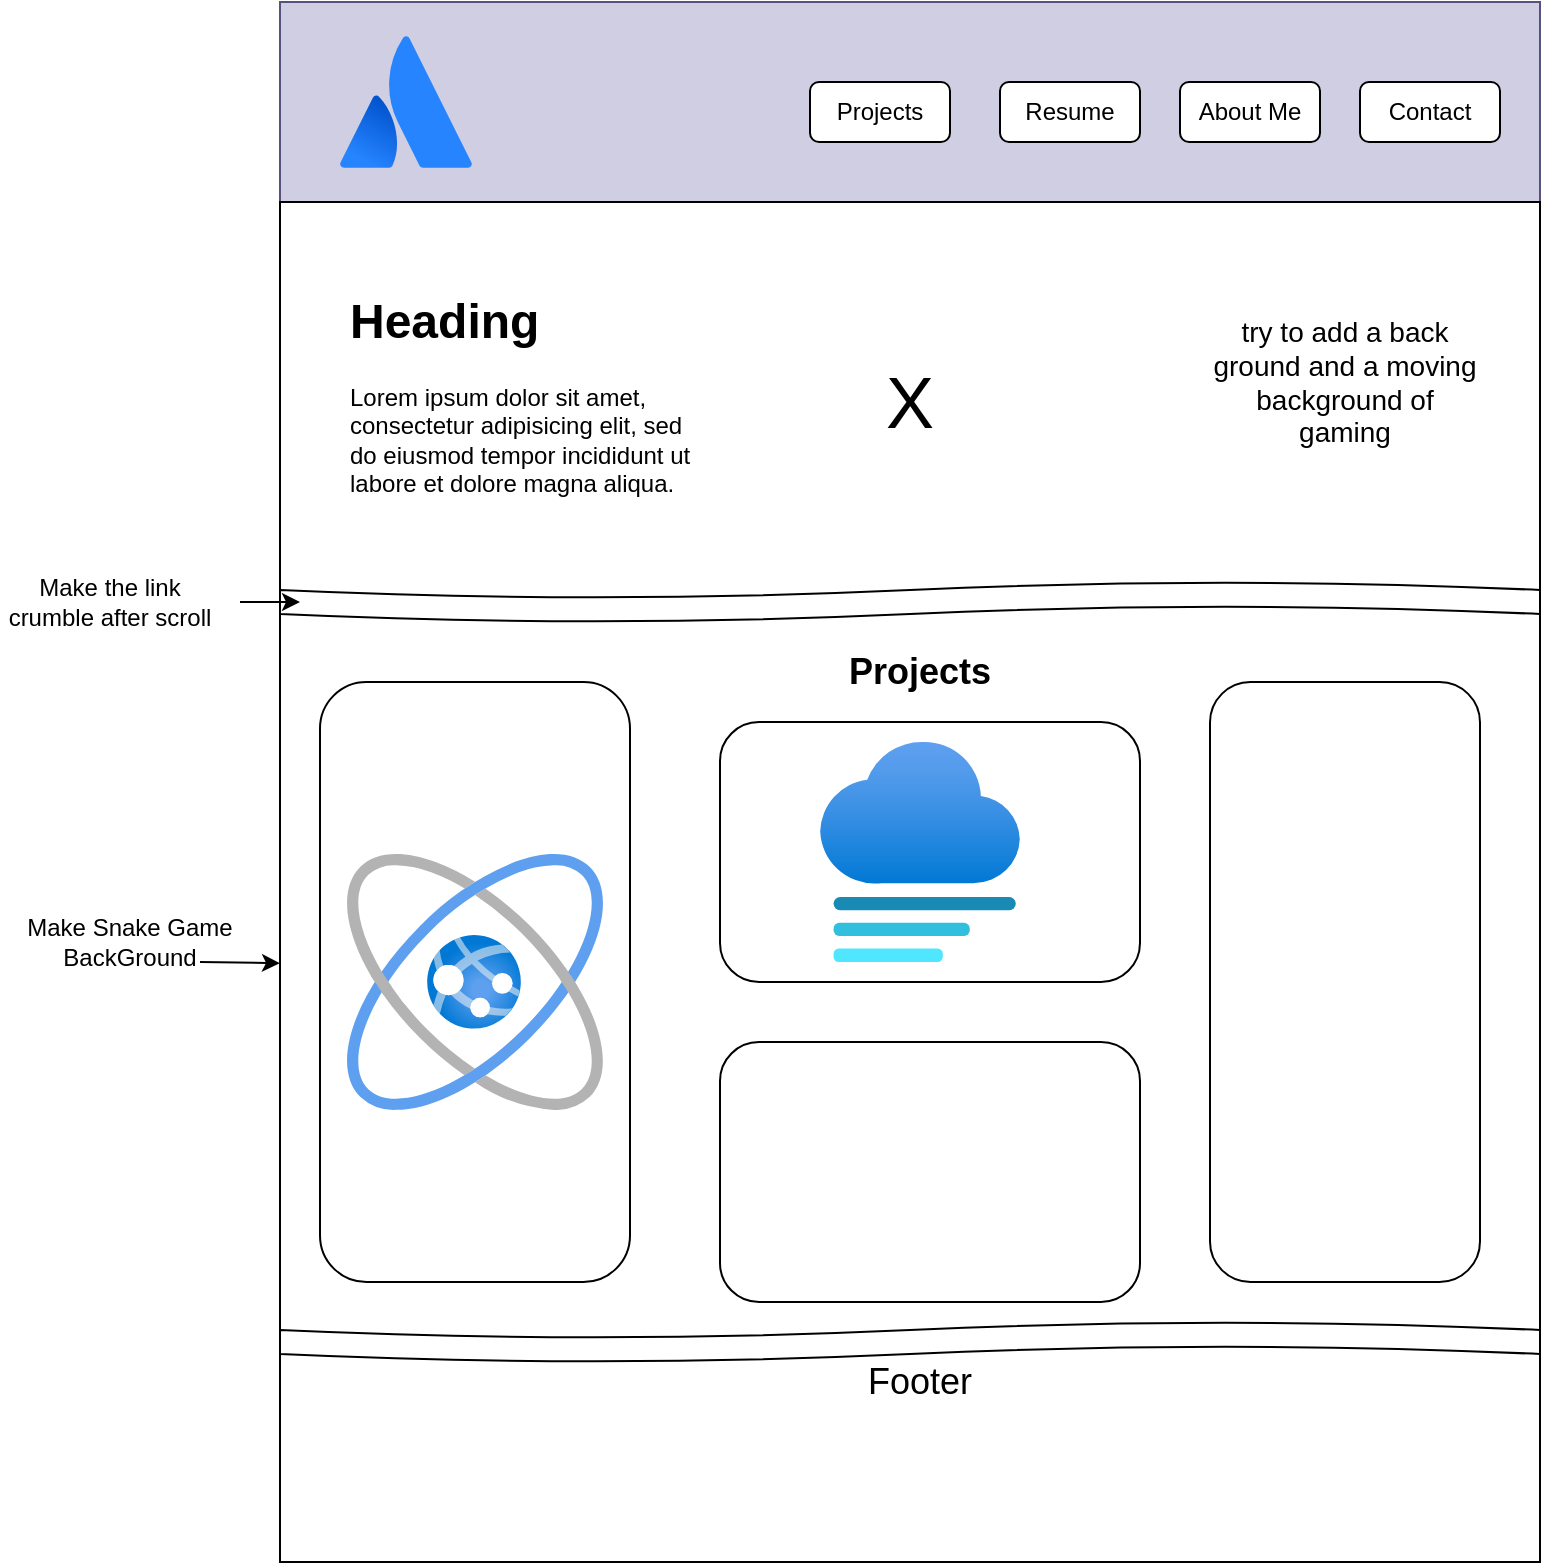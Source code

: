 <mxfile version="14.9.6" type="device"><diagram id="n2o6q27QzJm0JdccjzL3" name="Page-1"><mxGraphModel dx="1422" dy="882" grid="1" gridSize="10" guides="1" tooltips="1" connect="1" arrows="1" fold="1" page="1" pageScale="1" pageWidth="850" pageHeight="1100" math="0" shadow="0"><root><mxCell id="0"/><mxCell id="1" parent="0"/><mxCell id="DGM18VDqiaX18xXFkt-b-25" value="" style="rounded=0;whiteSpace=wrap;html=1;fillColor=#ffffff;gradientColor=#ffffff;" parent="1" vertex="1"><mxGeometry x="160" y="350" width="630" height="370" as="geometry"/></mxCell><mxCell id="DGM18VDqiaX18xXFkt-b-21" value="" style="rounded=0;whiteSpace=wrap;html=1;strokeColor=#56517e;fillColor=#d0cee2;" parent="1" vertex="1"><mxGeometry x="160" y="50" width="630" height="100" as="geometry"/></mxCell><mxCell id="DGM18VDqiaX18xXFkt-b-2" value="" style="image;image=img/lib/atlassian/Atlassian_Logo.svg;" parent="1" vertex="1"><mxGeometry x="190" y="67" width="66" height="66" as="geometry"/></mxCell><mxCell id="DGM18VDqiaX18xXFkt-b-3" value="Contact" style="rounded=1;whiteSpace=wrap;html=1;" parent="1" vertex="1"><mxGeometry x="700" y="90" width="70" height="30" as="geometry"/></mxCell><mxCell id="DGM18VDqiaX18xXFkt-b-4" value="About Me" style="rounded=1;whiteSpace=wrap;html=1;" parent="1" vertex="1"><mxGeometry x="610" y="90" width="70" height="30" as="geometry"/></mxCell><mxCell id="DGM18VDqiaX18xXFkt-b-5" value="Resume" style="rounded=1;whiteSpace=wrap;html=1;" parent="1" vertex="1"><mxGeometry x="520" y="90" width="70" height="30" as="geometry"/></mxCell><mxCell id="DGM18VDqiaX18xXFkt-b-6" value="&lt;font style=&quot;font-size: 36px&quot;&gt;X&lt;/font&gt;" style="rounded=0;whiteSpace=wrap;html=1;" parent="1" vertex="1"><mxGeometry x="160" y="150" width="630" height="200" as="geometry"/></mxCell><mxCell id="DGM18VDqiaX18xXFkt-b-7" value="&lt;h1&gt;Heading&lt;/h1&gt;&lt;p&gt;Lorem ipsum dolor sit amet, consectetur adipisicing elit, sed do eiusmod tempor incididunt ut labore et dolore magna aliqua.&lt;/p&gt;" style="text;html=1;strokeColor=none;fillColor=none;spacing=5;spacingTop=-20;whiteSpace=wrap;overflow=hidden;rounded=0;" parent="1" vertex="1"><mxGeometry x="190" y="190" width="190" height="120" as="geometry"/></mxCell><mxCell id="DGM18VDqiaX18xXFkt-b-9" value="" style="rounded=1;whiteSpace=wrap;html=1;direction=south;" parent="1" vertex="1"><mxGeometry x="180" y="390" width="155" height="300" as="geometry"/></mxCell><mxCell id="DGM18VDqiaX18xXFkt-b-10" value="" style="rounded=1;whiteSpace=wrap;html=1;direction=west;" parent="1" vertex="1"><mxGeometry x="380" y="410" width="210" height="130" as="geometry"/></mxCell><mxCell id="DGM18VDqiaX18xXFkt-b-11" value="" style="rounded=1;whiteSpace=wrap;html=1;direction=south;" parent="1" vertex="1"><mxGeometry x="625" y="390" width="135" height="300" as="geometry"/></mxCell><mxCell id="DGM18VDqiaX18xXFkt-b-13" value="&lt;font style=&quot;font-size: 18px&quot;&gt;&lt;b&gt;Projects&lt;/b&gt;&lt;/font&gt;" style="text;html=1;strokeColor=none;fillColor=none;align=center;verticalAlign=middle;whiteSpace=wrap;rounded=0;" parent="1" vertex="1"><mxGeometry x="350" y="350" width="260" height="70" as="geometry"/></mxCell><mxCell id="DGM18VDqiaX18xXFkt-b-15" value="" style="rounded=0;whiteSpace=wrap;html=1;" parent="1" vertex="1"><mxGeometry x="160" y="720" width="630" height="110" as="geometry"/></mxCell><mxCell id="DGM18VDqiaX18xXFkt-b-16" value="" style="rounded=1;whiteSpace=wrap;html=1;direction=west;" parent="1" vertex="1"><mxGeometry x="380" y="570" width="210" height="130" as="geometry"/></mxCell><mxCell id="DGM18VDqiaX18xXFkt-b-17" value="Projects" style="rounded=1;whiteSpace=wrap;html=1;" parent="1" vertex="1"><mxGeometry x="425" y="90" width="70" height="30" as="geometry"/></mxCell><mxCell id="DGM18VDqiaX18xXFkt-b-18" value="&lt;font style=&quot;font-size: 18px&quot;&gt;Footer&lt;/font&gt;" style="text;html=1;strokeColor=none;fillColor=none;align=center;verticalAlign=middle;whiteSpace=wrap;rounded=0;" parent="1" vertex="1"><mxGeometry x="420" y="730" width="120" height="20" as="geometry"/></mxCell><mxCell id="DGM18VDqiaX18xXFkt-b-26" value="&lt;font style=&quot;font-size: 14px&quot;&gt;try to add a back ground and a moving background of gaming&lt;/font&gt;" style="text;html=1;strokeColor=none;fillColor=none;align=center;verticalAlign=middle;whiteSpace=wrap;rounded=0;" parent="1" vertex="1"><mxGeometry x="625" y="230" width="135" height="20" as="geometry"/></mxCell><mxCell id="fxxHh-Upkr7XYnZfAqa_-1" value="" style="aspect=fixed;html=1;points=[];align=center;image;fontSize=12;image=img/lib/azure2/general/Website_Power.svg;" parent="1" vertex="1"><mxGeometry x="193.5" y="476" width="128" height="128" as="geometry"/></mxCell><mxCell id="fxxHh-Upkr7XYnZfAqa_-2" value="" style="aspect=fixed;html=1;points=[];align=center;image;fontSize=12;image=img/lib/azure2/general/Website_Staging.svg;" parent="1" vertex="1"><mxGeometry x="429.71" y="420" width="100.57" height="110" as="geometry"/></mxCell><mxCell id="fxxHh-Upkr7XYnZfAqa_-3" value="" style="shape=image;html=1;verticalAlign=top;verticalLabelPosition=bottom;labelBackgroundColor=#ffffff;imageAspect=0;aspect=fixed;image=https://cdn2.iconfinder.com/data/icons/whcompare-isometric-web-hosting-servers/50/website-under-construction-128.png" parent="1" vertex="1"><mxGeometry x="416" y="570" width="128" height="128" as="geometry"/></mxCell><mxCell id="fxxHh-Upkr7XYnZfAqa_-4" value="" style="shape=image;html=1;verticalAlign=top;verticalLabelPosition=bottom;labelBackgroundColor=#ffffff;imageAspect=0;aspect=fixed;image=https://cdn2.iconfinder.com/data/icons/whcompare-isometric-web-hosting-servers/50/website-builder-128.png" parent="1" vertex="1"><mxGeometry x="628.5" y="460" width="128" height="128" as="geometry"/></mxCell><mxCell id="fxxHh-Upkr7XYnZfAqa_-6" value="" style="shape=tape;whiteSpace=wrap;html=1;" parent="1" vertex="1"><mxGeometry x="160" y="340" width="630" height="20" as="geometry"/></mxCell><mxCell id="fxxHh-Upkr7XYnZfAqa_-7" value="" style="shape=tape;whiteSpace=wrap;html=1;" parent="1" vertex="1"><mxGeometry x="160" y="710" width="630" height="20" as="geometry"/></mxCell><mxCell id="fxxHh-Upkr7XYnZfAqa_-8" value="Make the link crumble after scroll" style="text;html=1;strokeColor=none;fillColor=none;align=center;verticalAlign=middle;whiteSpace=wrap;rounded=0;" parent="1" vertex="1"><mxGeometry x="20" y="340" width="110" height="20" as="geometry"/></mxCell><mxCell id="fxxHh-Upkr7XYnZfAqa_-9" value="Make Snake Game BackGround" style="text;html=1;strokeColor=none;fillColor=none;align=center;verticalAlign=middle;whiteSpace=wrap;rounded=0;" parent="1" vertex="1"><mxGeometry x="30" y="510" width="110" height="20" as="geometry"/></mxCell><mxCell id="fxxHh-Upkr7XYnZfAqa_-10" value="" style="endArrow=classic;html=1;" parent="1" target="DGM18VDqiaX18xXFkt-b-25" edge="1"><mxGeometry width="50" height="50" relative="1" as="geometry"><mxPoint x="120" y="530" as="sourcePoint"/><mxPoint x="170" y="480" as="targetPoint"/></mxGeometry></mxCell><mxCell id="fxxHh-Upkr7XYnZfAqa_-11" value="" style="endArrow=classic;html=1;" parent="1" edge="1"><mxGeometry width="50" height="50" relative="1" as="geometry"><mxPoint x="140" y="350" as="sourcePoint"/><mxPoint x="170" y="350" as="targetPoint"/><Array as="points"><mxPoint x="140" y="350"/></Array></mxGeometry></mxCell></root></mxGraphModel></diagram></mxfile>